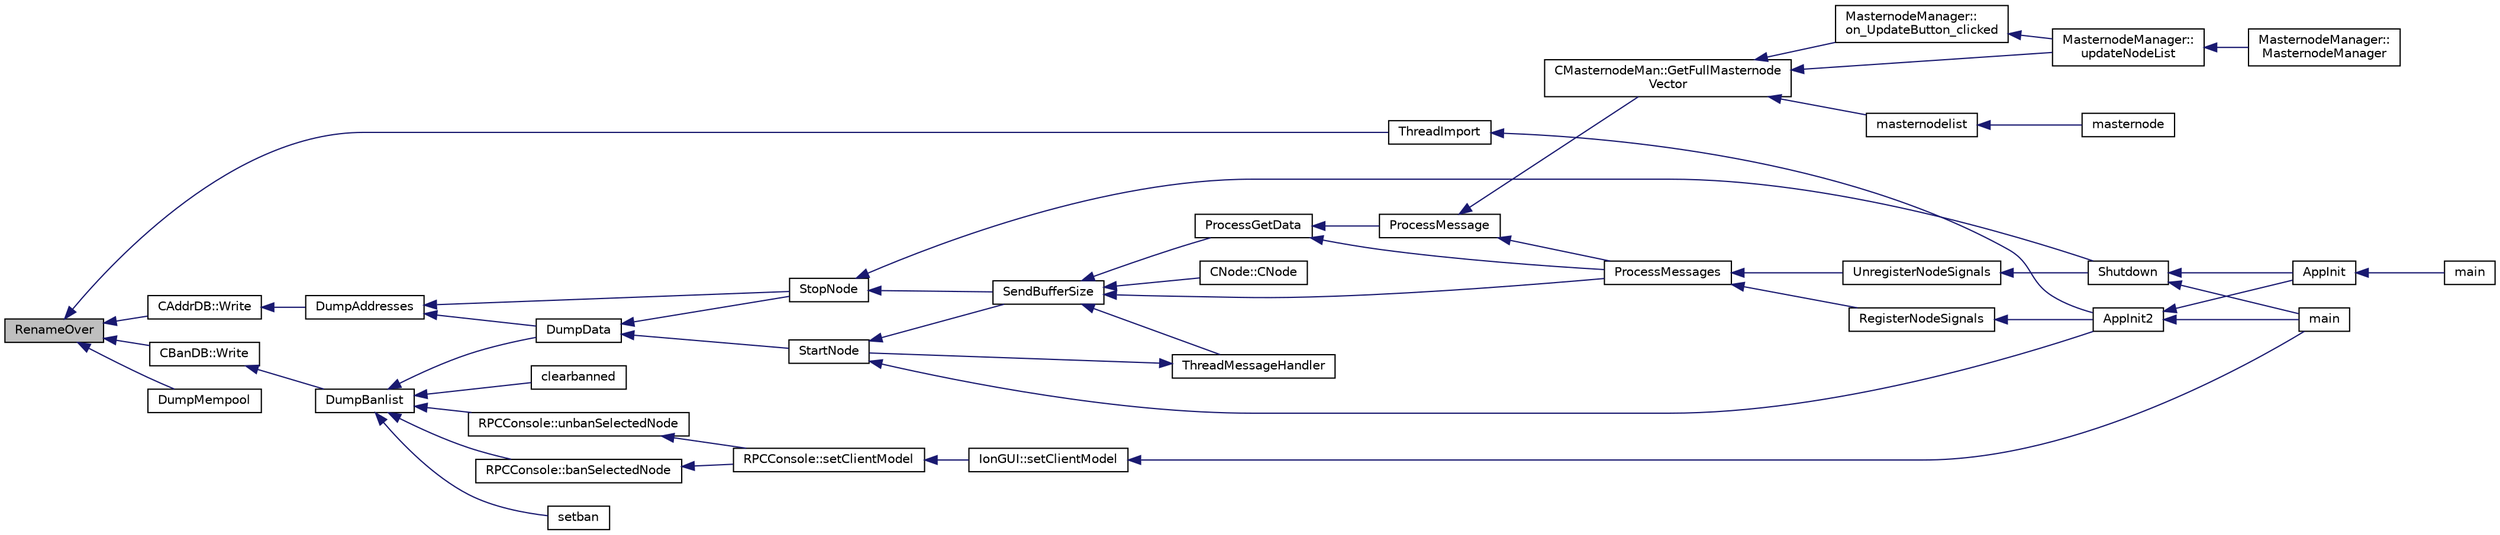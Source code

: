 digraph "RenameOver"
{
  edge [fontname="Helvetica",fontsize="10",labelfontname="Helvetica",labelfontsize="10"];
  node [fontname="Helvetica",fontsize="10",shape=record];
  rankdir="LR";
  Node6458 [label="RenameOver",height=0.2,width=0.4,color="black", fillcolor="grey75", style="filled", fontcolor="black"];
  Node6458 -> Node6459 [dir="back",color="midnightblue",fontsize="10",style="solid",fontname="Helvetica"];
  Node6459 [label="ThreadImport",height=0.2,width=0.4,color="black", fillcolor="white", style="filled",URL="$d4/dbf/main_8h.html#a0189c34248cd89bbbe20d4d6045bd7c9"];
  Node6459 -> Node6460 [dir="back",color="midnightblue",fontsize="10",style="solid",fontname="Helvetica"];
  Node6460 [label="AppInit2",height=0.2,width=0.4,color="black", fillcolor="white", style="filled",URL="$d8/dc0/init_8h.html#a1a4c1bfbf6ba1db77e988b89b9cadfd3",tooltip="Initialize ion. "];
  Node6460 -> Node6461 [dir="back",color="midnightblue",fontsize="10",style="solid",fontname="Helvetica"];
  Node6461 [label="AppInit",height=0.2,width=0.4,color="black", fillcolor="white", style="filled",URL="$d4/d35/iond_8cpp.html#ac59316b767e6984e1285f0531275286b"];
  Node6461 -> Node6462 [dir="back",color="midnightblue",fontsize="10",style="solid",fontname="Helvetica"];
  Node6462 [label="main",height=0.2,width=0.4,color="black", fillcolor="white", style="filled",URL="$d4/d35/iond_8cpp.html#a0ddf1224851353fc92bfbff6f499fa97"];
  Node6460 -> Node6463 [dir="back",color="midnightblue",fontsize="10",style="solid",fontname="Helvetica"];
  Node6463 [label="main",height=0.2,width=0.4,color="black", fillcolor="white", style="filled",URL="$d5/d2d/ion_8cpp.html#a0ddf1224851353fc92bfbff6f499fa97"];
  Node6458 -> Node6464 [dir="back",color="midnightblue",fontsize="10",style="solid",fontname="Helvetica"];
  Node6464 [label="CAddrDB::Write",height=0.2,width=0.4,color="black", fillcolor="white", style="filled",URL="$dc/da8/class_c_addr_d_b.html#aaec90dba59cd69a2f25bc5630a1dde39"];
  Node6464 -> Node6465 [dir="back",color="midnightblue",fontsize="10",style="solid",fontname="Helvetica"];
  Node6465 [label="DumpAddresses",height=0.2,width=0.4,color="black", fillcolor="white", style="filled",URL="$dd/d84/net_8cpp.html#ab8b5323f5ef61499582a5a6e53b49b6e"];
  Node6465 -> Node6466 [dir="back",color="midnightblue",fontsize="10",style="solid",fontname="Helvetica"];
  Node6466 [label="DumpData",height=0.2,width=0.4,color="black", fillcolor="white", style="filled",URL="$dd/d84/net_8cpp.html#a88d718bd281a8150c9bb2d8c1e8e0a09"];
  Node6466 -> Node6467 [dir="back",color="midnightblue",fontsize="10",style="solid",fontname="Helvetica"];
  Node6467 [label="StartNode",height=0.2,width=0.4,color="black", fillcolor="white", style="filled",URL="$d7/d97/net_8h.html#a9396d8054e8f74959e9391871aaddde0"];
  Node6467 -> Node6460 [dir="back",color="midnightblue",fontsize="10",style="solid",fontname="Helvetica"];
  Node6467 -> Node6468 [dir="back",color="midnightblue",fontsize="10",style="solid",fontname="Helvetica"];
  Node6468 [label="SendBufferSize",height=0.2,width=0.4,color="black", fillcolor="white", style="filled",URL="$d7/d97/net_8h.html#a13f289d6233bd32b78a38793f76bdccb"];
  Node6468 -> Node6469 [dir="back",color="midnightblue",fontsize="10",style="solid",fontname="Helvetica"];
  Node6469 [label="ProcessGetData",height=0.2,width=0.4,color="black", fillcolor="white", style="filled",URL="$df/d0a/main_8cpp.html#a3be415b83ecfe1f4215e0bd28c3b1eec"];
  Node6469 -> Node6470 [dir="back",color="midnightblue",fontsize="10",style="solid",fontname="Helvetica"];
  Node6470 [label="ProcessMessage",height=0.2,width=0.4,color="black", fillcolor="white", style="filled",URL="$df/d0a/main_8cpp.html#a8ba92b1a4bce3c835e887a9073d17d8e"];
  Node6470 -> Node6471 [dir="back",color="midnightblue",fontsize="10",style="solid",fontname="Helvetica"];
  Node6471 [label="ProcessMessages",height=0.2,width=0.4,color="black", fillcolor="white", style="filled",URL="$d4/dbf/main_8h.html#a196f9318f02448b85b28d612698934fd"];
  Node6471 -> Node6472 [dir="back",color="midnightblue",fontsize="10",style="solid",fontname="Helvetica"];
  Node6472 [label="RegisterNodeSignals",height=0.2,width=0.4,color="black", fillcolor="white", style="filled",URL="$d4/dbf/main_8h.html#ab02615ff65f91d69f8d786ec900baa8a",tooltip="Register with a network node to receive its signals. "];
  Node6472 -> Node6460 [dir="back",color="midnightblue",fontsize="10",style="solid",fontname="Helvetica"];
  Node6471 -> Node6473 [dir="back",color="midnightblue",fontsize="10",style="solid",fontname="Helvetica"];
  Node6473 [label="UnregisterNodeSignals",height=0.2,width=0.4,color="black", fillcolor="white", style="filled",URL="$d4/dbf/main_8h.html#a3ef0cc6e9d9d6435ee2a5569244d6ebd",tooltip="Unregister a network node. "];
  Node6473 -> Node6474 [dir="back",color="midnightblue",fontsize="10",style="solid",fontname="Helvetica"];
  Node6474 [label="Shutdown",height=0.2,width=0.4,color="black", fillcolor="white", style="filled",URL="$d8/dc0/init_8h.html#ac5f038c2b480cf9ef5e19e3eba8dbaf9"];
  Node6474 -> Node6461 [dir="back",color="midnightblue",fontsize="10",style="solid",fontname="Helvetica"];
  Node6474 -> Node6463 [dir="back",color="midnightblue",fontsize="10",style="solid",fontname="Helvetica"];
  Node6470 -> Node6475 [dir="back",color="midnightblue",fontsize="10",style="solid",fontname="Helvetica"];
  Node6475 [label="CMasternodeMan::GetFullMasternode\lVector",height=0.2,width=0.4,color="black", fillcolor="white", style="filled",URL="$dc/d6b/class_c_masternode_man.html#ab39e213a7601e1bef2eba1d5d63206f5"];
  Node6475 -> Node6476 [dir="back",color="midnightblue",fontsize="10",style="solid",fontname="Helvetica"];
  Node6476 [label="MasternodeManager::\lupdateNodeList",height=0.2,width=0.4,color="black", fillcolor="white", style="filled",URL="$d9/d70/class_masternode_manager.html#a5485a8bd6ccf673027165cc1207dfae9"];
  Node6476 -> Node6477 [dir="back",color="midnightblue",fontsize="10",style="solid",fontname="Helvetica"];
  Node6477 [label="MasternodeManager::\lMasternodeManager",height=0.2,width=0.4,color="black", fillcolor="white", style="filled",URL="$d9/d70/class_masternode_manager.html#ad18cb99065e056e6b791e2356de826bf"];
  Node6475 -> Node6478 [dir="back",color="midnightblue",fontsize="10",style="solid",fontname="Helvetica"];
  Node6478 [label="MasternodeManager::\lon_UpdateButton_clicked",height=0.2,width=0.4,color="black", fillcolor="white", style="filled",URL="$d9/d70/class_masternode_manager.html#ae8d07b4d869e3eb09fe1be445eff0430"];
  Node6478 -> Node6476 [dir="back",color="midnightblue",fontsize="10",style="solid",fontname="Helvetica"];
  Node6475 -> Node6479 [dir="back",color="midnightblue",fontsize="10",style="solid",fontname="Helvetica"];
  Node6479 [label="masternodelist",height=0.2,width=0.4,color="black", fillcolor="white", style="filled",URL="$d5/d6b/rpcstashedsend_8cpp.html#a3a7ed7e37f21eb2912afc6e776f7236c"];
  Node6479 -> Node6480 [dir="back",color="midnightblue",fontsize="10",style="solid",fontname="Helvetica"];
  Node6480 [label="masternode",height=0.2,width=0.4,color="black", fillcolor="white", style="filled",URL="$d5/d6b/rpcstashedsend_8cpp.html#a30609e443aeb47c29ed0878d16b1b5e1"];
  Node6469 -> Node6471 [dir="back",color="midnightblue",fontsize="10",style="solid",fontname="Helvetica"];
  Node6468 -> Node6471 [dir="back",color="midnightblue",fontsize="10",style="solid",fontname="Helvetica"];
  Node6468 -> Node6481 [dir="back",color="midnightblue",fontsize="10",style="solid",fontname="Helvetica"];
  Node6481 [label="ThreadMessageHandler",height=0.2,width=0.4,color="black", fillcolor="white", style="filled",URL="$dd/d84/net_8cpp.html#a379b0d3521bdd62ac296f219d70c4e30"];
  Node6481 -> Node6467 [dir="back",color="midnightblue",fontsize="10",style="solid",fontname="Helvetica"];
  Node6468 -> Node6482 [dir="back",color="midnightblue",fontsize="10",style="solid",fontname="Helvetica"];
  Node6482 [label="CNode::CNode",height=0.2,width=0.4,color="black", fillcolor="white", style="filled",URL="$d1/d64/class_c_node.html#a51556705550511146245b9fb2fec09c1"];
  Node6466 -> Node6483 [dir="back",color="midnightblue",fontsize="10",style="solid",fontname="Helvetica"];
  Node6483 [label="StopNode",height=0.2,width=0.4,color="black", fillcolor="white", style="filled",URL="$d7/d97/net_8h.html#ac9110488f45c160d58f3c7ab7197bcea"];
  Node6483 -> Node6474 [dir="back",color="midnightblue",fontsize="10",style="solid",fontname="Helvetica"];
  Node6483 -> Node6468 [dir="back",color="midnightblue",fontsize="10",style="solid",fontname="Helvetica"];
  Node6465 -> Node6483 [dir="back",color="midnightblue",fontsize="10",style="solid",fontname="Helvetica"];
  Node6458 -> Node6484 [dir="back",color="midnightblue",fontsize="10",style="solid",fontname="Helvetica"];
  Node6484 [label="CBanDB::Write",height=0.2,width=0.4,color="black", fillcolor="white", style="filled",URL="$dd/db6/class_c_ban_d_b.html#a0550a06c6b5987869f557467fe7f9896"];
  Node6484 -> Node6485 [dir="back",color="midnightblue",fontsize="10",style="solid",fontname="Helvetica"];
  Node6485 [label="DumpBanlist",height=0.2,width=0.4,color="black", fillcolor="white", style="filled",URL="$d7/d97/net_8h.html#af593c31ddb8a6d2f3c6faf63c28b5aa9"];
  Node6485 -> Node6466 [dir="back",color="midnightblue",fontsize="10",style="solid",fontname="Helvetica"];
  Node6485 -> Node6486 [dir="back",color="midnightblue",fontsize="10",style="solid",fontname="Helvetica"];
  Node6486 [label="RPCConsole::banSelectedNode",height=0.2,width=0.4,color="black", fillcolor="white", style="filled",URL="$d7/de8/class_r_p_c_console.html#aacaf485583b6342c5e1877e7582f95c5",tooltip="Ban a selected node on the Peers tab. "];
  Node6486 -> Node6487 [dir="back",color="midnightblue",fontsize="10",style="solid",fontname="Helvetica"];
  Node6487 [label="RPCConsole::setClientModel",height=0.2,width=0.4,color="black", fillcolor="white", style="filled",URL="$d7/de8/class_r_p_c_console.html#a355349a33664a07628e9ca22a60f5fa7"];
  Node6487 -> Node6488 [dir="back",color="midnightblue",fontsize="10",style="solid",fontname="Helvetica"];
  Node6488 [label="IonGUI::setClientModel",height=0.2,width=0.4,color="black", fillcolor="white", style="filled",URL="$dc/d0b/class_ion_g_u_i.html#aee0c583c834ce4f4c598c29db83b0680",tooltip="Set the client model. "];
  Node6488 -> Node6463 [dir="back",color="midnightblue",fontsize="10",style="solid",fontname="Helvetica"];
  Node6485 -> Node6489 [dir="back",color="midnightblue",fontsize="10",style="solid",fontname="Helvetica"];
  Node6489 [label="RPCConsole::unbanSelectedNode",height=0.2,width=0.4,color="black", fillcolor="white", style="filled",URL="$d7/de8/class_r_p_c_console.html#a9a974887c33bf1d4b25eb6aeea002941",tooltip="Unban a selected node on the Bans tab. "];
  Node6489 -> Node6487 [dir="back",color="midnightblue",fontsize="10",style="solid",fontname="Helvetica"];
  Node6485 -> Node6490 [dir="back",color="midnightblue",fontsize="10",style="solid",fontname="Helvetica"];
  Node6490 [label="setban",height=0.2,width=0.4,color="black", fillcolor="white", style="filled",URL="$df/dab/rpcnet_8cpp.html#a4691c5765507f04c86e42e8df1e5c047"];
  Node6485 -> Node6491 [dir="back",color="midnightblue",fontsize="10",style="solid",fontname="Helvetica"];
  Node6491 [label="clearbanned",height=0.2,width=0.4,color="black", fillcolor="white", style="filled",URL="$df/dab/rpcnet_8cpp.html#a6bc0a8efe17b841bb486d49037dda28c"];
  Node6458 -> Node6492 [dir="back",color="midnightblue",fontsize="10",style="solid",fontname="Helvetica"];
  Node6492 [label="DumpMempool",height=0.2,width=0.4,color="black", fillcolor="white", style="filled",URL="$db/d38/validation_8h.html#a2ffb14100dba0c7910b7e09dcdec7d80",tooltip="Dump the mempool to disk. "];
}
